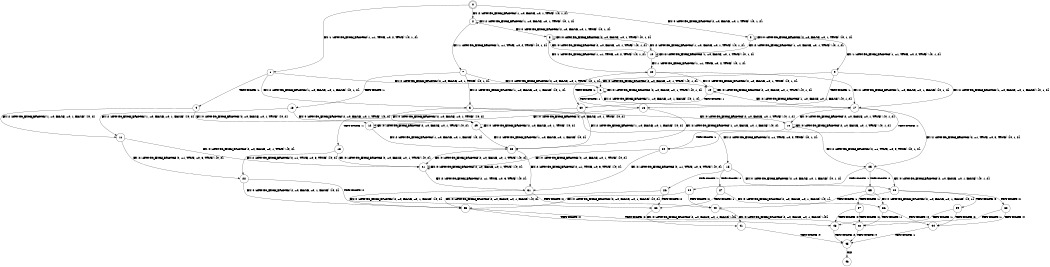 digraph BCG {
size = "7, 10.5";
center = TRUE;
node [shape = circle];
0 [peripheries = 2];
0 -> 1 [label = "EX !1 !ATOMIC_EXCH_BRANCH (1, +1, TRUE, +0, 2, TRUE) !{0, 1, 2}"];
0 -> 2 [label = "EX !2 !ATOMIC_EXCH_BRANCH (1, +0, FALSE, +0, 1, TRUE) !{0, 1, 2}"];
0 -> 3 [label = "EX !0 !ATOMIC_EXCH_BRANCH (2, +0, FALSE, +0, 1, TRUE) !{0, 1, 2}"];
1 -> 4 [label = "TERMINATE !1"];
1 -> 5 [label = "EX !2 !ATOMIC_EXCH_BRANCH (1, +0, FALSE, +0, 1, FALSE) !{0, 1, 2}"];
1 -> 6 [label = "EX !0 !ATOMIC_EXCH_BRANCH (2, +0, FALSE, +0, 1, TRUE) !{0, 1, 2}"];
2 -> 7 [label = "EX !1 !ATOMIC_EXCH_BRANCH (1, +1, TRUE, +0, 2, TRUE) !{0, 1, 2}"];
2 -> 8 [label = "EX !0 !ATOMIC_EXCH_BRANCH (2, +0, FALSE, +0, 1, TRUE) !{0, 1, 2}"];
2 -> 2 [label = "EX !2 !ATOMIC_EXCH_BRANCH (1, +0, FALSE, +0, 1, TRUE) !{0, 1, 2}"];
3 -> 9 [label = "EX !1 !ATOMIC_EXCH_BRANCH (1, +1, TRUE, +0, 2, TRUE) !{0, 1, 2}"];
3 -> 10 [label = "EX !2 !ATOMIC_EXCH_BRANCH (1, +0, FALSE, +0, 1, TRUE) !{0, 1, 2}"];
3 -> 3 [label = "EX !0 !ATOMIC_EXCH_BRANCH (2, +0, FALSE, +0, 1, TRUE) !{0, 1, 2}"];
4 -> 11 [label = "EX !2 !ATOMIC_EXCH_BRANCH (1, +0, FALSE, +0, 1, FALSE) !{0, 2}"];
4 -> 12 [label = "EX !0 !ATOMIC_EXCH_BRANCH (2, +0, FALSE, +0, 1, TRUE) !{0, 2}"];
5 -> 13 [label = "TERMINATE !1"];
5 -> 14 [label = "EX !0 !ATOMIC_EXCH_BRANCH (2, +0, FALSE, +0, 1, TRUE) !{0, 1, 2}"];
5 -> 15 [label = "EX !2 !ATOMIC_EXCH_BRANCH (2, +1, TRUE, +0, 3, TRUE) !{0, 1, 2}"];
6 -> 16 [label = "TERMINATE !1"];
6 -> 17 [label = "EX !2 !ATOMIC_EXCH_BRANCH (1, +0, FALSE, +0, 1, FALSE) !{0, 1, 2}"];
6 -> 6 [label = "EX !0 !ATOMIC_EXCH_BRANCH (2, +0, FALSE, +0, 1, TRUE) !{0, 1, 2}"];
7 -> 18 [label = "TERMINATE !1"];
7 -> 19 [label = "EX !0 !ATOMIC_EXCH_BRANCH (2, +0, FALSE, +0, 1, TRUE) !{0, 1, 2}"];
7 -> 5 [label = "EX !2 !ATOMIC_EXCH_BRANCH (1, +0, FALSE, +0, 1, FALSE) !{0, 1, 2}"];
8 -> 20 [label = "EX !1 !ATOMIC_EXCH_BRANCH (1, +1, TRUE, +0, 2, TRUE) !{0, 1, 2}"];
8 -> 10 [label = "EX !2 !ATOMIC_EXCH_BRANCH (1, +0, FALSE, +0, 1, TRUE) !{0, 1, 2}"];
8 -> 8 [label = "EX !0 !ATOMIC_EXCH_BRANCH (2, +0, FALSE, +0, 1, TRUE) !{0, 1, 2}"];
9 -> 16 [label = "TERMINATE !1"];
9 -> 17 [label = "EX !2 !ATOMIC_EXCH_BRANCH (1, +0, FALSE, +0, 1, FALSE) !{0, 1, 2}"];
9 -> 6 [label = "EX !0 !ATOMIC_EXCH_BRANCH (2, +0, FALSE, +0, 1, TRUE) !{0, 1, 2}"];
10 -> 20 [label = "EX !1 !ATOMIC_EXCH_BRANCH (1, +1, TRUE, +0, 2, TRUE) !{0, 1, 2}"];
10 -> 10 [label = "EX !2 !ATOMIC_EXCH_BRANCH (1, +0, FALSE, +0, 1, TRUE) !{0, 1, 2}"];
10 -> 8 [label = "EX !0 !ATOMIC_EXCH_BRANCH (2, +0, FALSE, +0, 1, TRUE) !{0, 1, 2}"];
11 -> 21 [label = "EX !0 !ATOMIC_EXCH_BRANCH (2, +0, FALSE, +0, 1, TRUE) !{0, 2}"];
11 -> 22 [label = "EX !2 !ATOMIC_EXCH_BRANCH (2, +1, TRUE, +0, 3, TRUE) !{0, 2}"];
12 -> 23 [label = "EX !2 !ATOMIC_EXCH_BRANCH (1, +0, FALSE, +0, 1, FALSE) !{0, 2}"];
12 -> 12 [label = "EX !0 !ATOMIC_EXCH_BRANCH (2, +0, FALSE, +0, 1, TRUE) !{0, 2}"];
13 -> 21 [label = "EX !0 !ATOMIC_EXCH_BRANCH (2, +0, FALSE, +0, 1, TRUE) !{0, 2}"];
13 -> 22 [label = "EX !2 !ATOMIC_EXCH_BRANCH (2, +1, TRUE, +0, 3, TRUE) !{0, 2}"];
14 -> 24 [label = "TERMINATE !1"];
14 -> 25 [label = "EX !2 !ATOMIC_EXCH_BRANCH (2, +1, TRUE, +0, 3, TRUE) !{0, 1, 2}"];
14 -> 14 [label = "EX !0 !ATOMIC_EXCH_BRANCH (2, +0, FALSE, +0, 1, TRUE) !{0, 1, 2}"];
15 -> 26 [label = "TERMINATE !1"];
15 -> 27 [label = "TERMINATE !2"];
15 -> 28 [label = "EX !0 !ATOMIC_EXCH_BRANCH (2, +0, FALSE, +0, 1, FALSE) !{0, 1, 2}"];
16 -> 23 [label = "EX !2 !ATOMIC_EXCH_BRANCH (1, +0, FALSE, +0, 1, FALSE) !{0, 2}"];
16 -> 12 [label = "EX !0 !ATOMIC_EXCH_BRANCH (2, +0, FALSE, +0, 1, TRUE) !{0, 2}"];
17 -> 24 [label = "TERMINATE !1"];
17 -> 25 [label = "EX !2 !ATOMIC_EXCH_BRANCH (2, +1, TRUE, +0, 3, TRUE) !{0, 1, 2}"];
17 -> 14 [label = "EX !0 !ATOMIC_EXCH_BRANCH (2, +0, FALSE, +0, 1, TRUE) !{0, 1, 2}"];
18 -> 29 [label = "EX !0 !ATOMIC_EXCH_BRANCH (2, +0, FALSE, +0, 1, TRUE) !{0, 2}"];
18 -> 11 [label = "EX !2 !ATOMIC_EXCH_BRANCH (1, +0, FALSE, +0, 1, FALSE) !{0, 2}"];
19 -> 30 [label = "TERMINATE !1"];
19 -> 17 [label = "EX !2 !ATOMIC_EXCH_BRANCH (1, +0, FALSE, +0, 1, FALSE) !{0, 1, 2}"];
19 -> 19 [label = "EX !0 !ATOMIC_EXCH_BRANCH (2, +0, FALSE, +0, 1, TRUE) !{0, 1, 2}"];
20 -> 30 [label = "TERMINATE !1"];
20 -> 17 [label = "EX !2 !ATOMIC_EXCH_BRANCH (1, +0, FALSE, +0, 1, FALSE) !{0, 1, 2}"];
20 -> 19 [label = "EX !0 !ATOMIC_EXCH_BRANCH (2, +0, FALSE, +0, 1, TRUE) !{0, 1, 2}"];
21 -> 31 [label = "EX !2 !ATOMIC_EXCH_BRANCH (2, +1, TRUE, +0, 3, TRUE) !{0, 2}"];
21 -> 21 [label = "EX !0 !ATOMIC_EXCH_BRANCH (2, +0, FALSE, +0, 1, TRUE) !{0, 2}"];
22 -> 32 [label = "TERMINATE !2"];
22 -> 33 [label = "EX !0 !ATOMIC_EXCH_BRANCH (2, +0, FALSE, +0, 1, FALSE) !{0, 2}"];
23 -> 31 [label = "EX !2 !ATOMIC_EXCH_BRANCH (2, +1, TRUE, +0, 3, TRUE) !{0, 2}"];
23 -> 21 [label = "EX !0 !ATOMIC_EXCH_BRANCH (2, +0, FALSE, +0, 1, TRUE) !{0, 2}"];
24 -> 31 [label = "EX !2 !ATOMIC_EXCH_BRANCH (2, +1, TRUE, +0, 3, TRUE) !{0, 2}"];
24 -> 21 [label = "EX !0 !ATOMIC_EXCH_BRANCH (2, +0, FALSE, +0, 1, TRUE) !{0, 2}"];
25 -> 34 [label = "TERMINATE !1"];
25 -> 35 [label = "TERMINATE !2"];
25 -> 28 [label = "EX !0 !ATOMIC_EXCH_BRANCH (2, +0, FALSE, +0, 1, FALSE) !{0, 1, 2}"];
26 -> 32 [label = "TERMINATE !2"];
26 -> 33 [label = "EX !0 !ATOMIC_EXCH_BRANCH (2, +0, FALSE, +0, 1, FALSE) !{0, 2}"];
27 -> 32 [label = "TERMINATE !1"];
27 -> 36 [label = "EX !0 !ATOMIC_EXCH_BRANCH (2, +0, FALSE, +0, 1, FALSE) !{0, 1}"];
28 -> 37 [label = "TERMINATE !1"];
28 -> 38 [label = "TERMINATE !2"];
28 -> 39 [label = "TERMINATE !0"];
29 -> 23 [label = "EX !2 !ATOMIC_EXCH_BRANCH (1, +0, FALSE, +0, 1, FALSE) !{0, 2}"];
29 -> 29 [label = "EX !0 !ATOMIC_EXCH_BRANCH (2, +0, FALSE, +0, 1, TRUE) !{0, 2}"];
30 -> 23 [label = "EX !2 !ATOMIC_EXCH_BRANCH (1, +0, FALSE, +0, 1, FALSE) !{0, 2}"];
30 -> 29 [label = "EX !0 !ATOMIC_EXCH_BRANCH (2, +0, FALSE, +0, 1, TRUE) !{0, 2}"];
31 -> 40 [label = "TERMINATE !2"];
31 -> 33 [label = "EX !0 !ATOMIC_EXCH_BRANCH (2, +0, FALSE, +0, 1, FALSE) !{0, 2}"];
32 -> 41 [label = "EX !0 !ATOMIC_EXCH_BRANCH (2, +0, FALSE, +0, 1, FALSE) !{0}"];
33 -> 42 [label = "TERMINATE !2"];
33 -> 43 [label = "TERMINATE !0"];
34 -> 40 [label = "TERMINATE !2"];
34 -> 33 [label = "EX !0 !ATOMIC_EXCH_BRANCH (2, +0, FALSE, +0, 1, FALSE) !{0, 2}"];
35 -> 40 [label = "TERMINATE !1"];
35 -> 36 [label = "EX !0 !ATOMIC_EXCH_BRANCH (2, +0, FALSE, +0, 1, FALSE) !{0, 1}"];
36 -> 42 [label = "TERMINATE !1"];
36 -> 44 [label = "TERMINATE !0"];
37 -> 42 [label = "TERMINATE !2"];
37 -> 43 [label = "TERMINATE !0"];
38 -> 42 [label = "TERMINATE !1"];
38 -> 44 [label = "TERMINATE !0"];
39 -> 43 [label = "TERMINATE !1"];
39 -> 44 [label = "TERMINATE !2"];
40 -> 41 [label = "EX !0 !ATOMIC_EXCH_BRANCH (2, +0, FALSE, +0, 1, FALSE) !{0}"];
41 -> 45 [label = "TERMINATE !0"];
42 -> 45 [label = "TERMINATE !0"];
43 -> 45 [label = "TERMINATE !2"];
44 -> 45 [label = "TERMINATE !1"];
45 -> 46 [label = "exit"];
}
